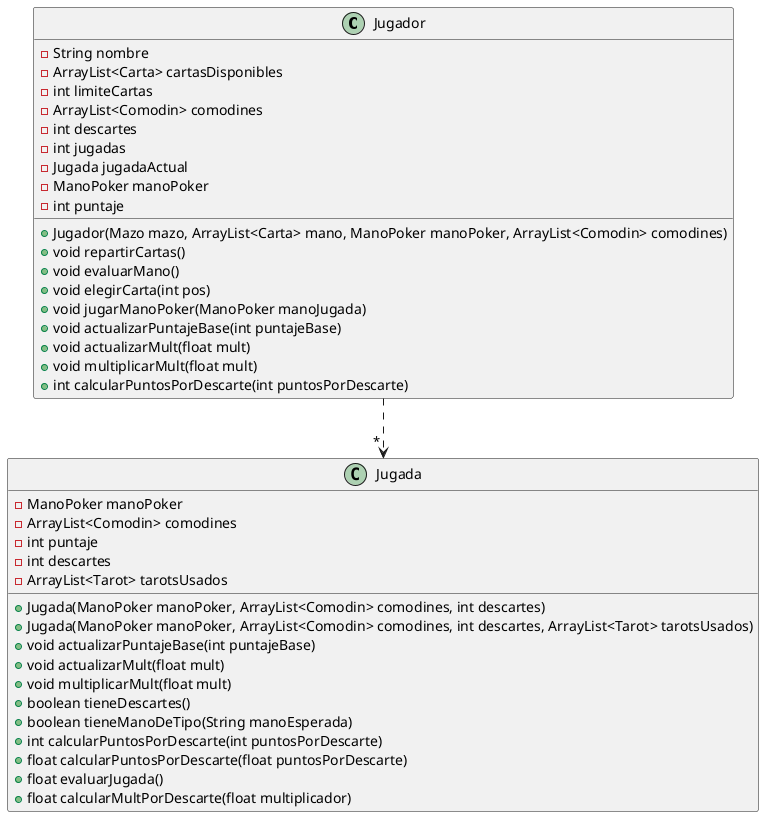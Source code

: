 @startuml

class Jugador {
    - String nombre
    - ArrayList<Carta> cartasDisponibles
    - int limiteCartas
    - ArrayList<Comodin> comodines
    - int descartes
    - int jugadas
    - Jugada jugadaActual
    - ManoPoker manoPoker
    - int puntaje
    + Jugador(Mazo mazo, ArrayList<Carta> mano, ManoPoker manoPoker, ArrayList<Comodin> comodines)
    + void repartirCartas()
    + void evaluarMano()
    + void elegirCarta(int pos)
    + void jugarManoPoker(ManoPoker manoJugada)
    + void actualizarPuntajeBase(int puntajeBase)
    + void actualizarMult(float mult)
    + void multiplicarMult(float mult)
    + int calcularPuntosPorDescarte(int puntosPorDescarte)
}
class Jugada {
    - ManoPoker manoPoker
    - ArrayList<Comodin> comodines
    - int puntaje
    - int descartes
    - ArrayList<Tarot> tarotsUsados

    + Jugada(ManoPoker manoPoker, ArrayList<Comodin> comodines, int descartes)
    + Jugada(ManoPoker manoPoker, ArrayList<Comodin> comodines, int descartes, ArrayList<Tarot> tarotsUsados)
    + void actualizarPuntajeBase(int puntajeBase)
    + void actualizarMult(float mult)
    + void multiplicarMult(float mult)
    + boolean tieneDescartes()
    + boolean tieneManoDeTipo(String manoEsperada)
    + int calcularPuntosPorDescarte(int puntosPorDescarte)
    + float calcularPuntosPorDescarte(float puntosPorDescarte)
    + float evaluarJugada()
    + float calcularMultPorDescarte(float multiplicador)
}

Jugador ..> " * "Jugada

@enduml
